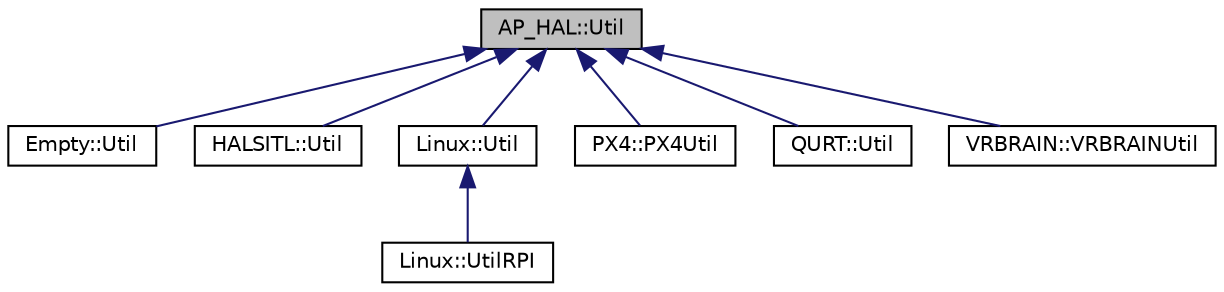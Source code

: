 digraph "AP_HAL::Util"
{
 // INTERACTIVE_SVG=YES
  edge [fontname="Helvetica",fontsize="10",labelfontname="Helvetica",labelfontsize="10"];
  node [fontname="Helvetica",fontsize="10",shape=record];
  Node1 [label="AP_HAL::Util",height=0.2,width=0.4,color="black", fillcolor="grey75", style="filled", fontcolor="black"];
  Node1 -> Node2 [dir="back",color="midnightblue",fontsize="10",style="solid",fontname="Helvetica"];
  Node2 [label="Empty::Util",height=0.2,width=0.4,color="black", fillcolor="white", style="filled",URL="$classEmpty_1_1Util.html"];
  Node1 -> Node3 [dir="back",color="midnightblue",fontsize="10",style="solid",fontname="Helvetica"];
  Node3 [label="HALSITL::Util",height=0.2,width=0.4,color="black", fillcolor="white", style="filled",URL="$classHALSITL_1_1Util.html"];
  Node1 -> Node4 [dir="back",color="midnightblue",fontsize="10",style="solid",fontname="Helvetica"];
  Node4 [label="Linux::Util",height=0.2,width=0.4,color="black", fillcolor="white", style="filled",URL="$classLinux_1_1Util.html"];
  Node4 -> Node5 [dir="back",color="midnightblue",fontsize="10",style="solid",fontname="Helvetica"];
  Node5 [label="Linux::UtilRPI",height=0.2,width=0.4,color="black", fillcolor="white", style="filled",URL="$classLinux_1_1UtilRPI.html"];
  Node1 -> Node6 [dir="back",color="midnightblue",fontsize="10",style="solid",fontname="Helvetica"];
  Node6 [label="PX4::PX4Util",height=0.2,width=0.4,color="black", fillcolor="white", style="filled",URL="$classPX4_1_1PX4Util.html"];
  Node1 -> Node7 [dir="back",color="midnightblue",fontsize="10",style="solid",fontname="Helvetica"];
  Node7 [label="QURT::Util",height=0.2,width=0.4,color="black", fillcolor="white", style="filled",URL="$classQURT_1_1Util.html"];
  Node1 -> Node8 [dir="back",color="midnightblue",fontsize="10",style="solid",fontname="Helvetica"];
  Node8 [label="VRBRAIN::VRBRAINUtil",height=0.2,width=0.4,color="black", fillcolor="white", style="filled",URL="$classVRBRAIN_1_1VRBRAINUtil.html"];
}
